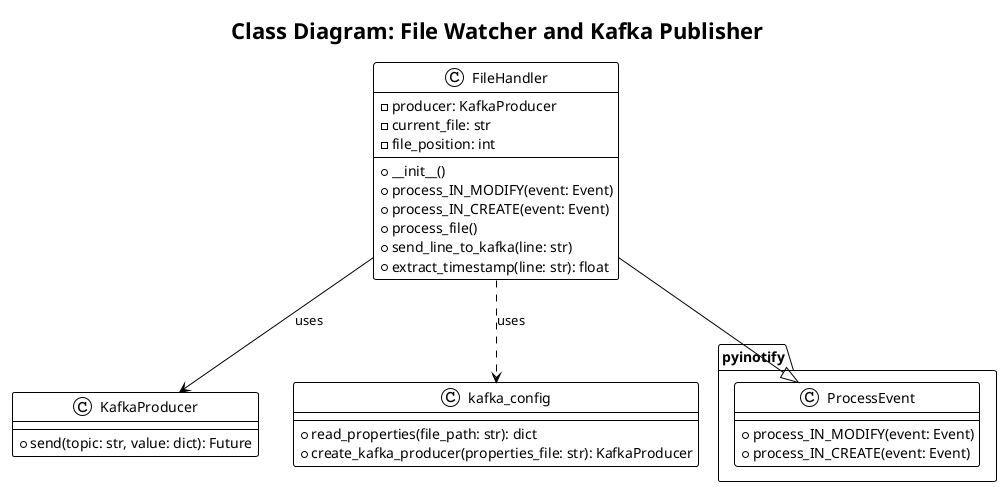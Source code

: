 @startuml
!theme plain
title Class Diagram: File Watcher and Kafka Publisher

class FileHandler {
  - producer: KafkaProducer
  - current_file: str
  - file_position: int
  + __init__()
  + process_IN_MODIFY(event: Event)
  + process_IN_CREATE(event: Event)
  + process_file()
  + send_line_to_kafka(line: str)
  + extract_timestamp(line: str): float
}

class KafkaProducer {
  + send(topic: str, value: dict): Future
}

class pyinotify.ProcessEvent {
  + process_IN_MODIFY(event: Event)
  + process_IN_CREATE(event: Event)
}

class "kafka_config" {
  + read_properties(file_path: str): dict
  + create_kafka_producer(properties_file: str): KafkaProducer
}

FileHandler --|> pyinotify.ProcessEvent
FileHandler --> KafkaProducer : uses
FileHandler ..> "kafka_config" : uses

@enduml